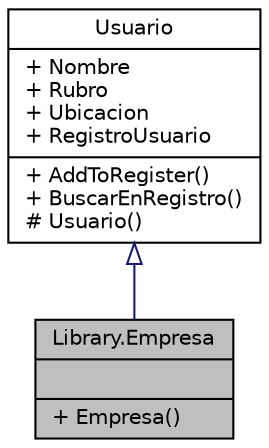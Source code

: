 digraph "Library.Empresa"
{
 // INTERACTIVE_SVG=YES
 // LATEX_PDF_SIZE
  edge [fontname="Helvetica",fontsize="10",labelfontname="Helvetica",labelfontsize="10"];
  node [fontname="Helvetica",fontsize="10",shape=record];
  Node1 [label="{Library.Empresa\n||+ Empresa()\l}",height=0.2,width=0.4,color="black", fillcolor="grey75", style="filled", fontcolor="black",tooltip="Clase que representa una Empresa. Patrones y principios utilizados: EXPERT, porque conoce toda la inf..."];
  Node2 -> Node1 [dir="back",color="midnightblue",fontsize="10",style="solid",arrowtail="onormal"];
  Node2 [label="{Usuario\n|+ Nombre\l+ Rubro\l+ Ubicacion\l+ RegistroUsuario\l|+ AddToRegister()\l+ BuscarEnRegistro()\l# Usuario()\l}",height=0.2,width=0.4,color="black", fillcolor="white", style="filled",URL="$classLibrary_1_1Usuario.html",tooltip="Esta clase representa un usuario de la aplicación. Es una clase abstracta, por lo que no puede ser in..."];
}
